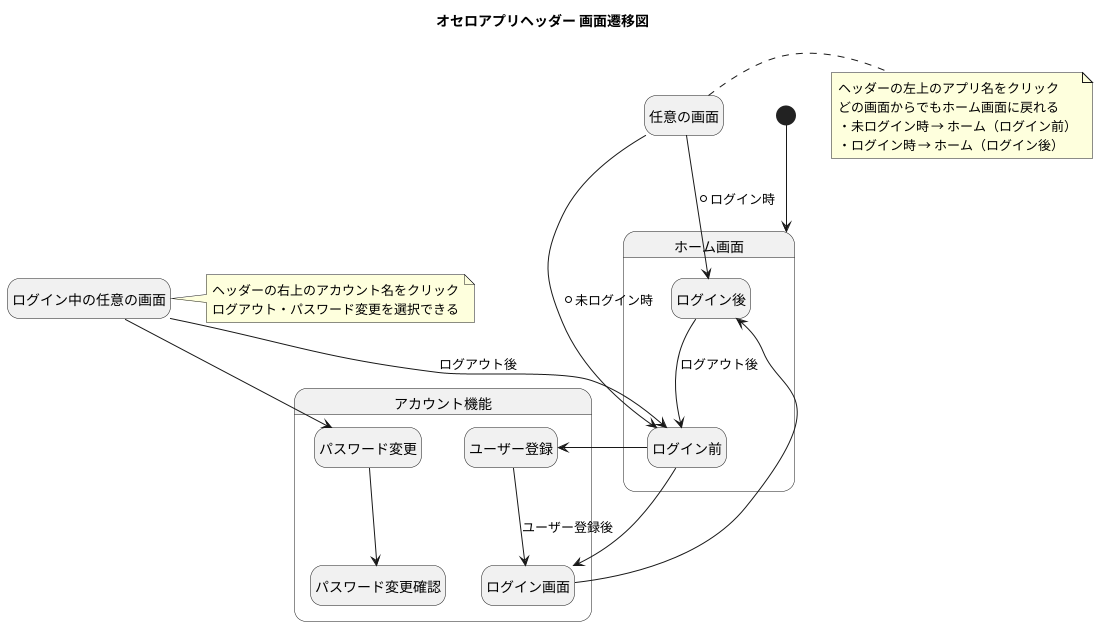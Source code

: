 @startuml screen_header_flow
skinparam defaultFontName "Noto Sans CJK JP"
hide empty description


title オセロアプリヘッダー 画面遷移図

' 状態の定義
state 任意の画面
state ログイン中の任意の画面

[*] --> ホーム画面
state ホーム画面 {
    state ログイン前
    state ログイン後
    ログイン後 --> ログイン前 : ログアウト後
}

state アカウント機能 {
    state ログイン画面
    state パスワード変更
    state ユーザー登録
    state パスワード変更確認
    パスワード変更 --> パスワード変更確認
    ユーザー登録 --> ログイン画面 : ユーザー登録後
}



'　ホーム画面とアカウント機能の遷移
ログイン前 --> ログイン画面
ログイン画面 --> ログイン後 
ログイン前 --> ユーザー登録



' ヘッダー
任意の画面 --> ログイン前 : *未ログイン時
任意の画面 --> ログイン後 : *ログイン時
ログイン中の任意の画面 --> ログイン前 : ログアウト後
ログイン中の任意の画面 --> パスワード変更

note right of 任意の画面 
    ヘッダーの左上のアプリ名をクリック
    どの画面からでもホーム画面に戻れる
    ・未ログイン時 → ホーム（ログイン前）
    ・ログイン時 → ホーム（ログイン後）
endnote 
note right of ログイン中の任意の画面
    ヘッダーの右上のアカウント名をクリック
    ログアウト・パスワード変更を選択できる
endnote 


@enduml

